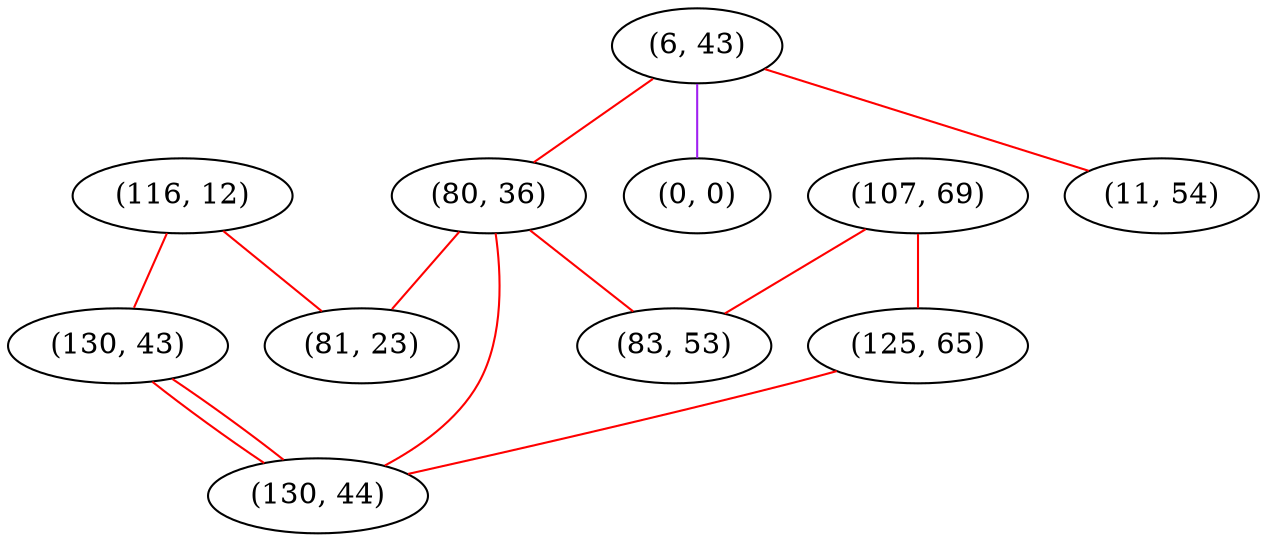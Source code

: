graph "" {
"(116, 12)";
"(107, 69)";
"(6, 43)";
"(80, 36)";
"(130, 43)";
"(11, 54)";
"(125, 65)";
"(0, 0)";
"(130, 44)";
"(81, 23)";
"(83, 53)";
"(116, 12)" -- "(130, 43)"  [color=red, key=0, weight=1];
"(116, 12)" -- "(81, 23)"  [color=red, key=0, weight=1];
"(107, 69)" -- "(125, 65)"  [color=red, key=0, weight=1];
"(107, 69)" -- "(83, 53)"  [color=red, key=0, weight=1];
"(6, 43)" -- "(0, 0)"  [color=purple, key=0, weight=4];
"(6, 43)" -- "(11, 54)"  [color=red, key=0, weight=1];
"(6, 43)" -- "(80, 36)"  [color=red, key=0, weight=1];
"(80, 36)" -- "(81, 23)"  [color=red, key=0, weight=1];
"(80, 36)" -- "(130, 44)"  [color=red, key=0, weight=1];
"(80, 36)" -- "(83, 53)"  [color=red, key=0, weight=1];
"(130, 43)" -- "(130, 44)"  [color=red, key=0, weight=1];
"(130, 43)" -- "(130, 44)"  [color=red, key=1, weight=1];
"(125, 65)" -- "(130, 44)"  [color=red, key=0, weight=1];
}
